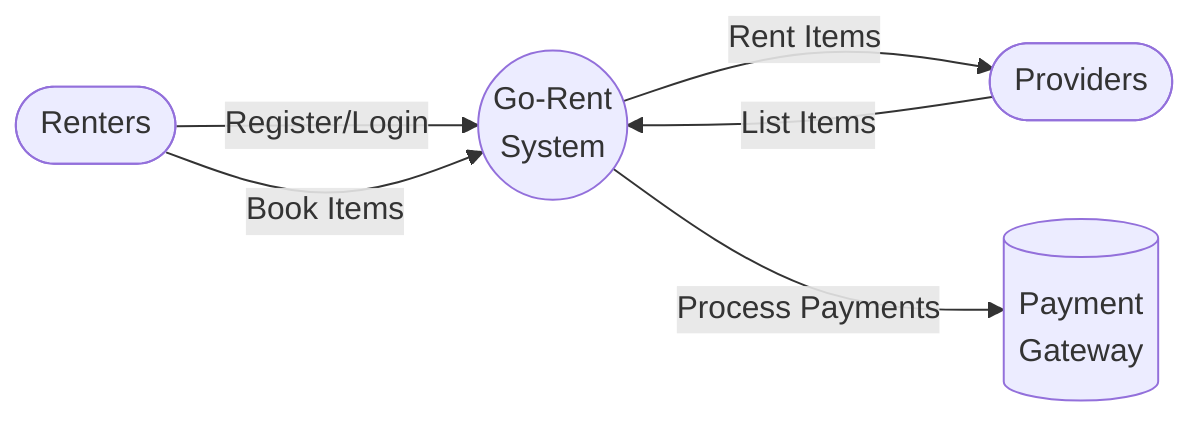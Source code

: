 flowchart LR
    Renters([Renters])
    Providers([Providers])
    GoRent((Go-Rent\nSystem))
    PaymentGateway[(Payment\nGateway)]
    
    Renters -- "Register/Login" --> GoRent
    Renters -- "Book Items" --> GoRent
    GoRent -- "Rent Items" --> Providers
    Providers -- "List Items" --> GoRent
    GoRent -- "Process Payments" --> PaymentGateway